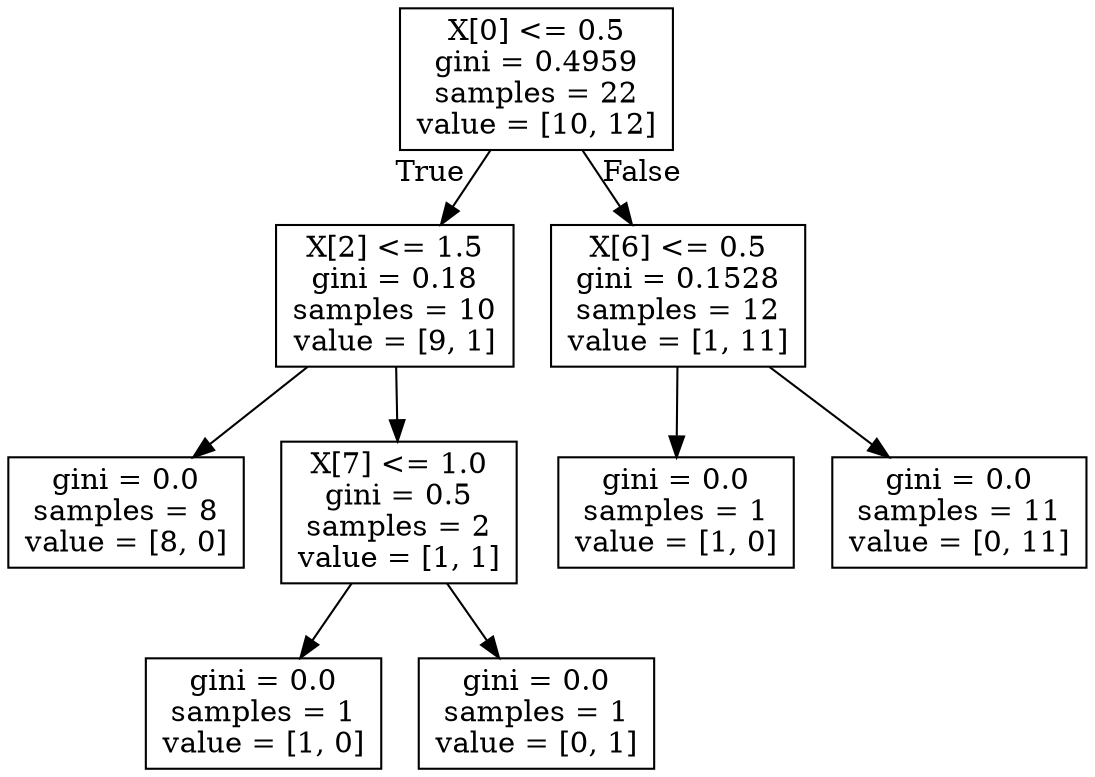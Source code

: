 digraph Tree {
node [shape=box] ;
0 [label="X[0] <= 0.5\ngini = 0.4959\nsamples = 22\nvalue = [10, 12]"] ;
1 [label="X[2] <= 1.5\ngini = 0.18\nsamples = 10\nvalue = [9, 1]"] ;
0 -> 1 [labeldistance=2.5, labelangle=45, headlabel="True"] ;
2 [label="gini = 0.0\nsamples = 8\nvalue = [8, 0]"] ;
1 -> 2 ;
3 [label="X[7] <= 1.0\ngini = 0.5\nsamples = 2\nvalue = [1, 1]"] ;
1 -> 3 ;
4 [label="gini = 0.0\nsamples = 1\nvalue = [1, 0]"] ;
3 -> 4 ;
5 [label="gini = 0.0\nsamples = 1\nvalue = [0, 1]"] ;
3 -> 5 ;
6 [label="X[6] <= 0.5\ngini = 0.1528\nsamples = 12\nvalue = [1, 11]"] ;
0 -> 6 [labeldistance=2.5, labelangle=-45, headlabel="False"] ;
7 [label="gini = 0.0\nsamples = 1\nvalue = [1, 0]"] ;
6 -> 7 ;
8 [label="gini = 0.0\nsamples = 11\nvalue = [0, 11]"] ;
6 -> 8 ;
}